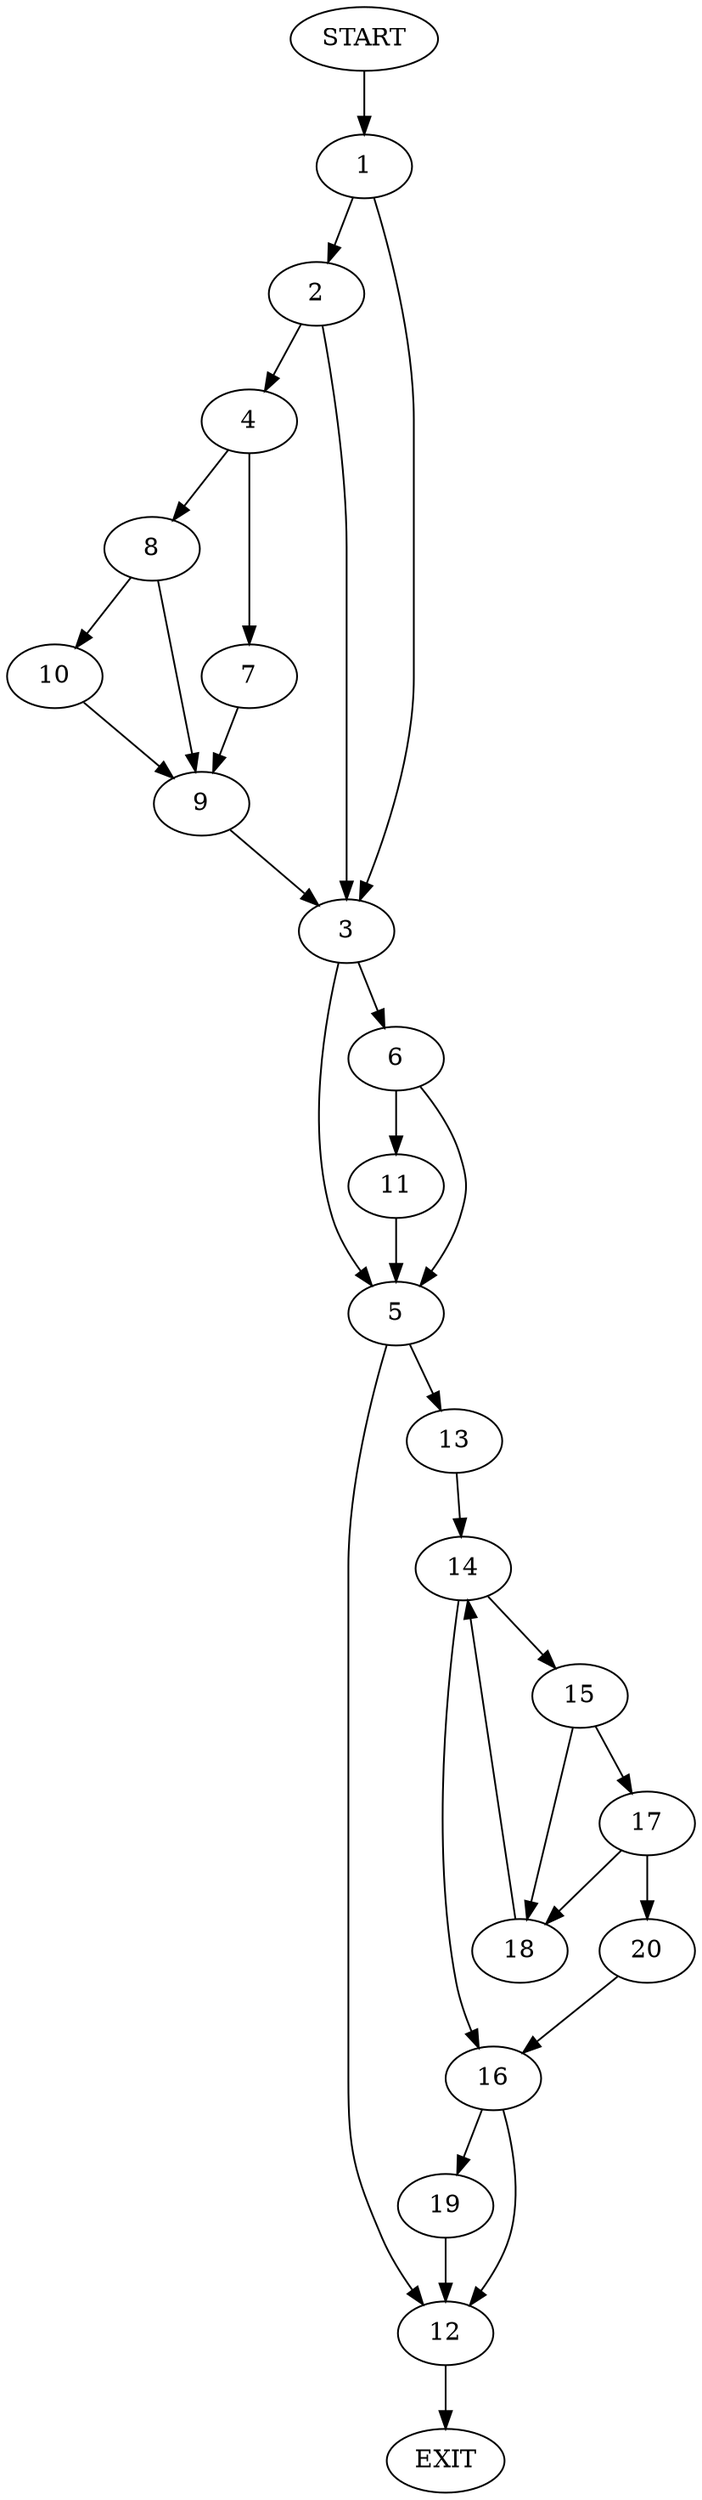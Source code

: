 digraph {
0 [label="START"]
21 [label="EXIT"]
0 -> 1
1 -> 2
1 -> 3
2 -> 4
2 -> 3
3 -> 5
3 -> 6
4 -> 7
4 -> 8
7 -> 9
8 -> 9
8 -> 10
9 -> 3
10 -> 9
6 -> 5
6 -> 11
5 -> 12
5 -> 13
11 -> 5
12 -> 21
13 -> 14
14 -> 15
14 -> 16
15 -> 17
15 -> 18
16 -> 12
16 -> 19
17 -> 20
17 -> 18
18 -> 14
20 -> 16
19 -> 12
}
